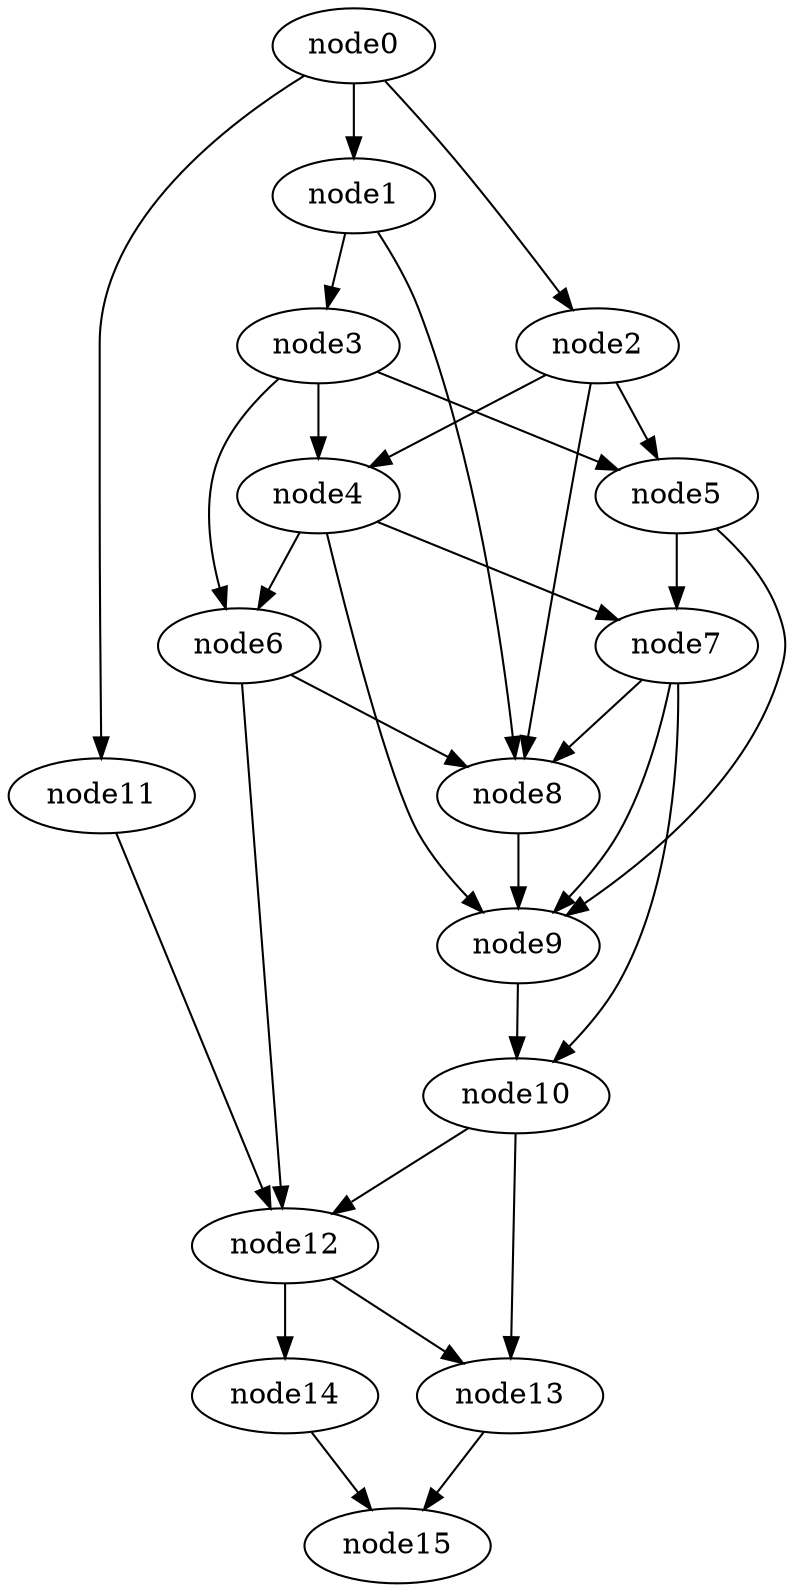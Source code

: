 digraph g{
	node15
	node14 -> node15
	node13 -> node15
	node12 -> node14
	node12 -> node13
	node11 -> node12
	node10 -> node13
	node10 -> node12
	node9 -> node10
	node8 -> node9
	node7 -> node10
	node7 -> node9
	node7 -> node8
	node6 -> node12
	node6 -> node8
	node5 -> node9
	node5 -> node7
	node4 -> node9
	node4 -> node7
	node4 -> node6
	node3 -> node6
	node3 -> node5
	node3 -> node4
	node2 -> node8
	node2 -> node5
	node2 -> node4
	node1 -> node8
	node1 -> node3
	node0 -> node11
	node0 -> node2
	node0 -> node1
}
